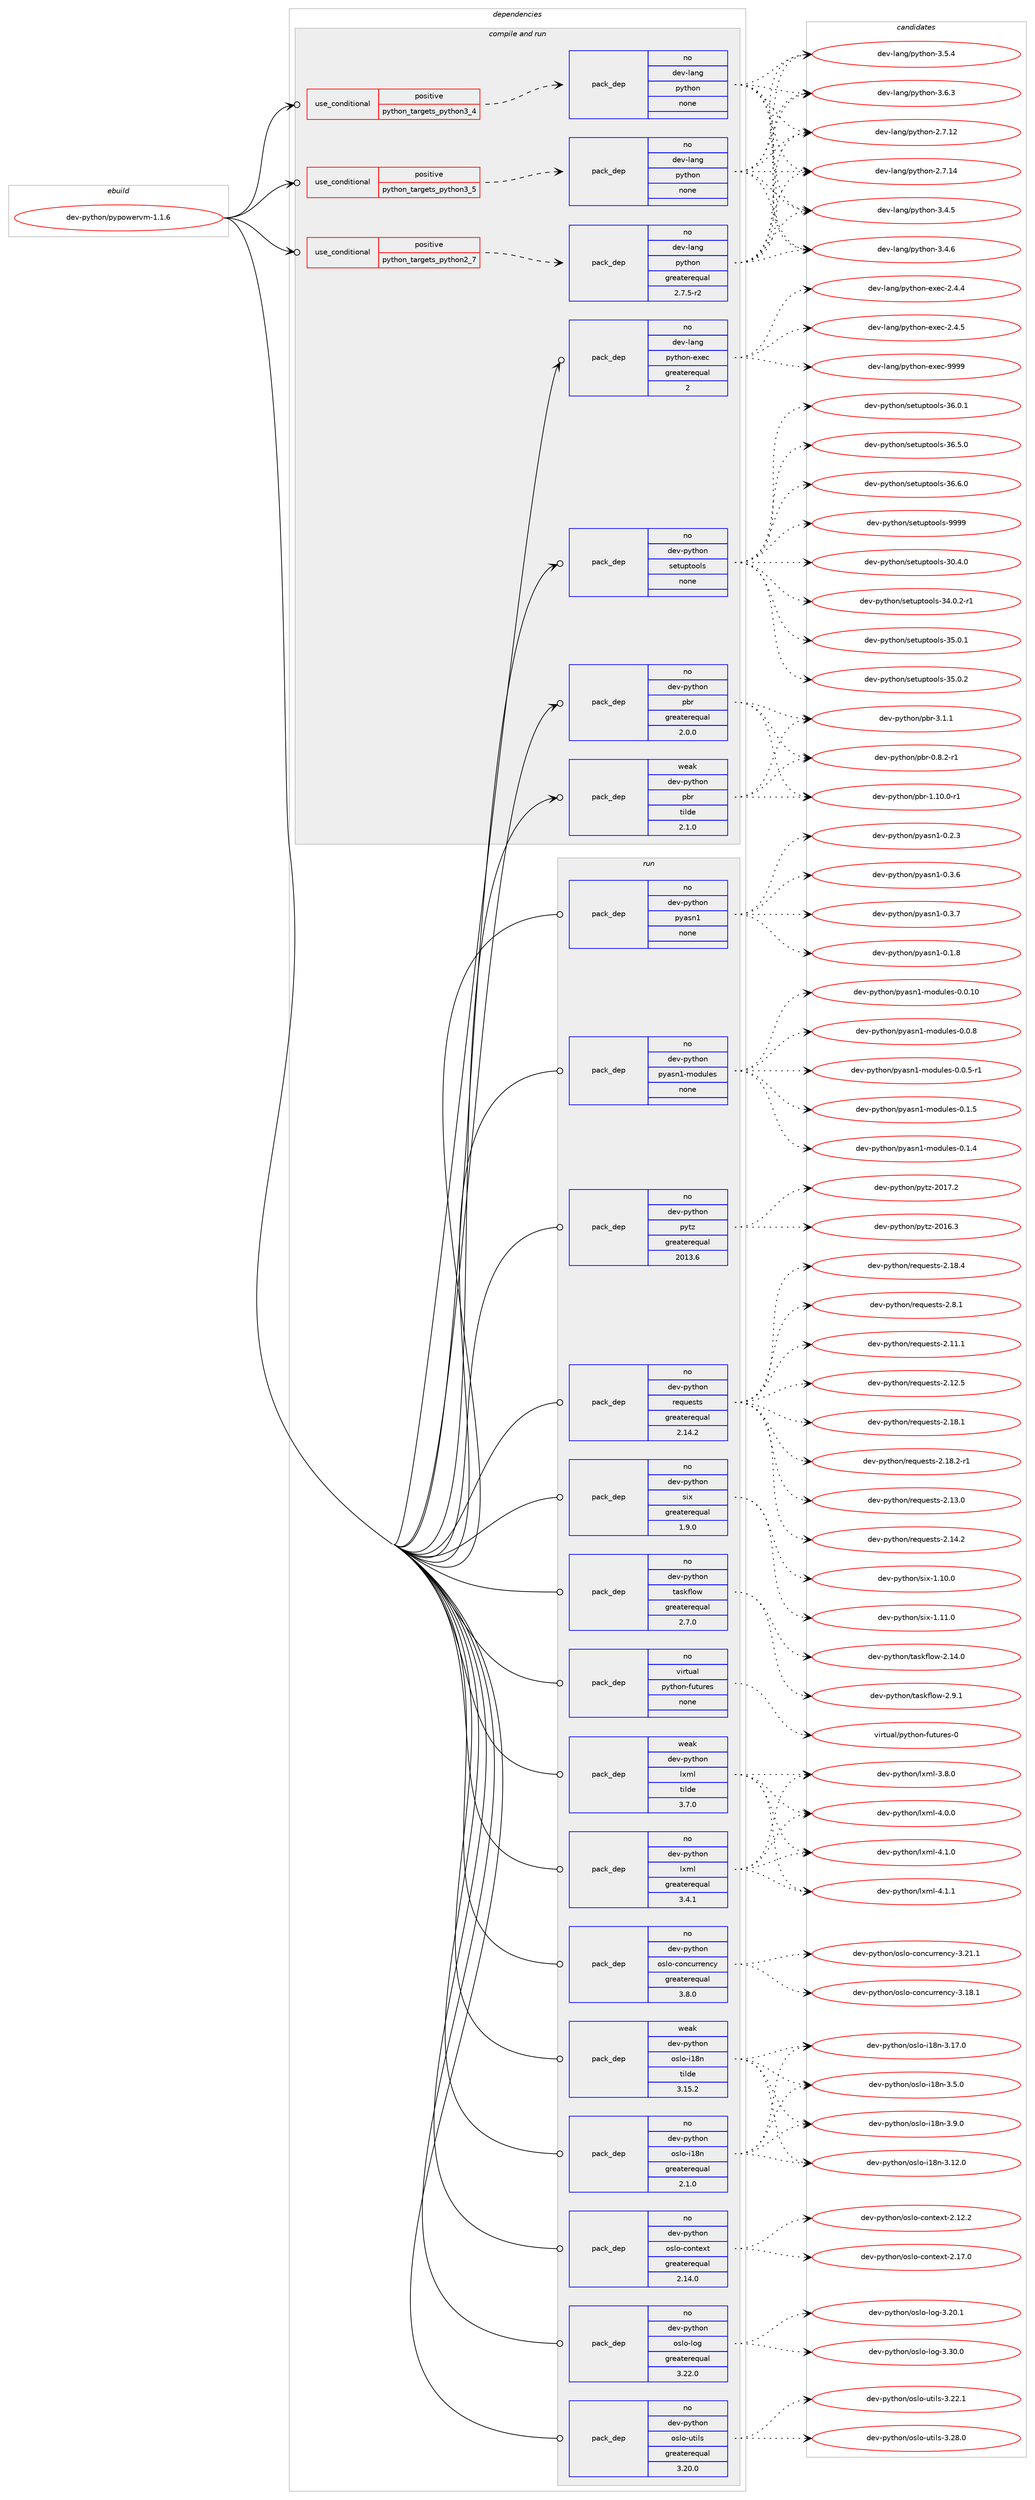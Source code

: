 digraph prolog {

# *************
# Graph options
# *************

newrank=true;
concentrate=true;
compound=true;
graph [rankdir=LR,fontname=Helvetica,fontsize=10,ranksep=1.5];#, ranksep=2.5, nodesep=0.2];
edge  [arrowhead=vee];
node  [fontname=Helvetica,fontsize=10];

# **********
# The ebuild
# **********

subgraph cluster_leftcol {
color=gray;
rank=same;
label=<<i>ebuild</i>>;
id [label="dev-python/pypowervm-1.1.6", color=red, width=4, href="../dev-python/pypowervm-1.1.6.svg"];
}

# ****************
# The dependencies
# ****************

subgraph cluster_midcol {
color=gray;
label=<<i>dependencies</i>>;
subgraph cluster_compile {
fillcolor="#eeeeee";
style=filled;
label=<<i>compile</i>>;
}
subgraph cluster_compileandrun {
fillcolor="#eeeeee";
style=filled;
label=<<i>compile and run</i>>;
subgraph cond39070 {
dependency178305 [label=<<TABLE BORDER="0" CELLBORDER="1" CELLSPACING="0" CELLPADDING="4"><TR><TD ROWSPAN="3" CELLPADDING="10">use_conditional</TD></TR><TR><TD>positive</TD></TR><TR><TD>python_targets_python2_7</TD></TR></TABLE>>, shape=none, color=red];
subgraph pack135315 {
dependency178306 [label=<<TABLE BORDER="0" CELLBORDER="1" CELLSPACING="0" CELLPADDING="4" WIDTH="220"><TR><TD ROWSPAN="6" CELLPADDING="30">pack_dep</TD></TR><TR><TD WIDTH="110">no</TD></TR><TR><TD>dev-lang</TD></TR><TR><TD>python</TD></TR><TR><TD>greaterequal</TD></TR><TR><TD>2.7.5-r2</TD></TR></TABLE>>, shape=none, color=blue];
}
dependency178305:e -> dependency178306:w [weight=20,style="dashed",arrowhead="vee"];
}
id:e -> dependency178305:w [weight=20,style="solid",arrowhead="odotvee"];
subgraph cond39071 {
dependency178307 [label=<<TABLE BORDER="0" CELLBORDER="1" CELLSPACING="0" CELLPADDING="4"><TR><TD ROWSPAN="3" CELLPADDING="10">use_conditional</TD></TR><TR><TD>positive</TD></TR><TR><TD>python_targets_python3_4</TD></TR></TABLE>>, shape=none, color=red];
subgraph pack135316 {
dependency178308 [label=<<TABLE BORDER="0" CELLBORDER="1" CELLSPACING="0" CELLPADDING="4" WIDTH="220"><TR><TD ROWSPAN="6" CELLPADDING="30">pack_dep</TD></TR><TR><TD WIDTH="110">no</TD></TR><TR><TD>dev-lang</TD></TR><TR><TD>python</TD></TR><TR><TD>none</TD></TR><TR><TD></TD></TR></TABLE>>, shape=none, color=blue];
}
dependency178307:e -> dependency178308:w [weight=20,style="dashed",arrowhead="vee"];
}
id:e -> dependency178307:w [weight=20,style="solid",arrowhead="odotvee"];
subgraph cond39072 {
dependency178309 [label=<<TABLE BORDER="0" CELLBORDER="1" CELLSPACING="0" CELLPADDING="4"><TR><TD ROWSPAN="3" CELLPADDING="10">use_conditional</TD></TR><TR><TD>positive</TD></TR><TR><TD>python_targets_python3_5</TD></TR></TABLE>>, shape=none, color=red];
subgraph pack135317 {
dependency178310 [label=<<TABLE BORDER="0" CELLBORDER="1" CELLSPACING="0" CELLPADDING="4" WIDTH="220"><TR><TD ROWSPAN="6" CELLPADDING="30">pack_dep</TD></TR><TR><TD WIDTH="110">no</TD></TR><TR><TD>dev-lang</TD></TR><TR><TD>python</TD></TR><TR><TD>none</TD></TR><TR><TD></TD></TR></TABLE>>, shape=none, color=blue];
}
dependency178309:e -> dependency178310:w [weight=20,style="dashed",arrowhead="vee"];
}
id:e -> dependency178309:w [weight=20,style="solid",arrowhead="odotvee"];
subgraph pack135318 {
dependency178311 [label=<<TABLE BORDER="0" CELLBORDER="1" CELLSPACING="0" CELLPADDING="4" WIDTH="220"><TR><TD ROWSPAN="6" CELLPADDING="30">pack_dep</TD></TR><TR><TD WIDTH="110">no</TD></TR><TR><TD>dev-lang</TD></TR><TR><TD>python-exec</TD></TR><TR><TD>greaterequal</TD></TR><TR><TD>2</TD></TR></TABLE>>, shape=none, color=blue];
}
id:e -> dependency178311:w [weight=20,style="solid",arrowhead="odotvee"];
subgraph pack135319 {
dependency178312 [label=<<TABLE BORDER="0" CELLBORDER="1" CELLSPACING="0" CELLPADDING="4" WIDTH="220"><TR><TD ROWSPAN="6" CELLPADDING="30">pack_dep</TD></TR><TR><TD WIDTH="110">no</TD></TR><TR><TD>dev-python</TD></TR><TR><TD>pbr</TD></TR><TR><TD>greaterequal</TD></TR><TR><TD>2.0.0</TD></TR></TABLE>>, shape=none, color=blue];
}
id:e -> dependency178312:w [weight=20,style="solid",arrowhead="odotvee"];
subgraph pack135320 {
dependency178313 [label=<<TABLE BORDER="0" CELLBORDER="1" CELLSPACING="0" CELLPADDING="4" WIDTH="220"><TR><TD ROWSPAN="6" CELLPADDING="30">pack_dep</TD></TR><TR><TD WIDTH="110">no</TD></TR><TR><TD>dev-python</TD></TR><TR><TD>setuptools</TD></TR><TR><TD>none</TD></TR><TR><TD></TD></TR></TABLE>>, shape=none, color=blue];
}
id:e -> dependency178313:w [weight=20,style="solid",arrowhead="odotvee"];
subgraph pack135321 {
dependency178314 [label=<<TABLE BORDER="0" CELLBORDER="1" CELLSPACING="0" CELLPADDING="4" WIDTH="220"><TR><TD ROWSPAN="6" CELLPADDING="30">pack_dep</TD></TR><TR><TD WIDTH="110">weak</TD></TR><TR><TD>dev-python</TD></TR><TR><TD>pbr</TD></TR><TR><TD>tilde</TD></TR><TR><TD>2.1.0</TD></TR></TABLE>>, shape=none, color=blue];
}
id:e -> dependency178314:w [weight=20,style="solid",arrowhead="odotvee"];
}
subgraph cluster_run {
fillcolor="#eeeeee";
style=filled;
label=<<i>run</i>>;
subgraph pack135322 {
dependency178315 [label=<<TABLE BORDER="0" CELLBORDER="1" CELLSPACING="0" CELLPADDING="4" WIDTH="220"><TR><TD ROWSPAN="6" CELLPADDING="30">pack_dep</TD></TR><TR><TD WIDTH="110">no</TD></TR><TR><TD>dev-python</TD></TR><TR><TD>lxml</TD></TR><TR><TD>greaterequal</TD></TR><TR><TD>3.4.1</TD></TR></TABLE>>, shape=none, color=blue];
}
id:e -> dependency178315:w [weight=20,style="solid",arrowhead="odot"];
subgraph pack135323 {
dependency178316 [label=<<TABLE BORDER="0" CELLBORDER="1" CELLSPACING="0" CELLPADDING="4" WIDTH="220"><TR><TD ROWSPAN="6" CELLPADDING="30">pack_dep</TD></TR><TR><TD WIDTH="110">no</TD></TR><TR><TD>dev-python</TD></TR><TR><TD>oslo-concurrency</TD></TR><TR><TD>greaterequal</TD></TR><TR><TD>3.8.0</TD></TR></TABLE>>, shape=none, color=blue];
}
id:e -> dependency178316:w [weight=20,style="solid",arrowhead="odot"];
subgraph pack135324 {
dependency178317 [label=<<TABLE BORDER="0" CELLBORDER="1" CELLSPACING="0" CELLPADDING="4" WIDTH="220"><TR><TD ROWSPAN="6" CELLPADDING="30">pack_dep</TD></TR><TR><TD WIDTH="110">no</TD></TR><TR><TD>dev-python</TD></TR><TR><TD>oslo-context</TD></TR><TR><TD>greaterequal</TD></TR><TR><TD>2.14.0</TD></TR></TABLE>>, shape=none, color=blue];
}
id:e -> dependency178317:w [weight=20,style="solid",arrowhead="odot"];
subgraph pack135325 {
dependency178318 [label=<<TABLE BORDER="0" CELLBORDER="1" CELLSPACING="0" CELLPADDING="4" WIDTH="220"><TR><TD ROWSPAN="6" CELLPADDING="30">pack_dep</TD></TR><TR><TD WIDTH="110">no</TD></TR><TR><TD>dev-python</TD></TR><TR><TD>oslo-i18n</TD></TR><TR><TD>greaterequal</TD></TR><TR><TD>2.1.0</TD></TR></TABLE>>, shape=none, color=blue];
}
id:e -> dependency178318:w [weight=20,style="solid",arrowhead="odot"];
subgraph pack135326 {
dependency178319 [label=<<TABLE BORDER="0" CELLBORDER="1" CELLSPACING="0" CELLPADDING="4" WIDTH="220"><TR><TD ROWSPAN="6" CELLPADDING="30">pack_dep</TD></TR><TR><TD WIDTH="110">no</TD></TR><TR><TD>dev-python</TD></TR><TR><TD>oslo-log</TD></TR><TR><TD>greaterequal</TD></TR><TR><TD>3.22.0</TD></TR></TABLE>>, shape=none, color=blue];
}
id:e -> dependency178319:w [weight=20,style="solid",arrowhead="odot"];
subgraph pack135327 {
dependency178320 [label=<<TABLE BORDER="0" CELLBORDER="1" CELLSPACING="0" CELLPADDING="4" WIDTH="220"><TR><TD ROWSPAN="6" CELLPADDING="30">pack_dep</TD></TR><TR><TD WIDTH="110">no</TD></TR><TR><TD>dev-python</TD></TR><TR><TD>oslo-utils</TD></TR><TR><TD>greaterequal</TD></TR><TR><TD>3.20.0</TD></TR></TABLE>>, shape=none, color=blue];
}
id:e -> dependency178320:w [weight=20,style="solid",arrowhead="odot"];
subgraph pack135328 {
dependency178321 [label=<<TABLE BORDER="0" CELLBORDER="1" CELLSPACING="0" CELLPADDING="4" WIDTH="220"><TR><TD ROWSPAN="6" CELLPADDING="30">pack_dep</TD></TR><TR><TD WIDTH="110">no</TD></TR><TR><TD>dev-python</TD></TR><TR><TD>pyasn1</TD></TR><TR><TD>none</TD></TR><TR><TD></TD></TR></TABLE>>, shape=none, color=blue];
}
id:e -> dependency178321:w [weight=20,style="solid",arrowhead="odot"];
subgraph pack135329 {
dependency178322 [label=<<TABLE BORDER="0" CELLBORDER="1" CELLSPACING="0" CELLPADDING="4" WIDTH="220"><TR><TD ROWSPAN="6" CELLPADDING="30">pack_dep</TD></TR><TR><TD WIDTH="110">no</TD></TR><TR><TD>dev-python</TD></TR><TR><TD>pyasn1-modules</TD></TR><TR><TD>none</TD></TR><TR><TD></TD></TR></TABLE>>, shape=none, color=blue];
}
id:e -> dependency178322:w [weight=20,style="solid",arrowhead="odot"];
subgraph pack135330 {
dependency178323 [label=<<TABLE BORDER="0" CELLBORDER="1" CELLSPACING="0" CELLPADDING="4" WIDTH="220"><TR><TD ROWSPAN="6" CELLPADDING="30">pack_dep</TD></TR><TR><TD WIDTH="110">no</TD></TR><TR><TD>dev-python</TD></TR><TR><TD>pytz</TD></TR><TR><TD>greaterequal</TD></TR><TR><TD>2013.6</TD></TR></TABLE>>, shape=none, color=blue];
}
id:e -> dependency178323:w [weight=20,style="solid",arrowhead="odot"];
subgraph pack135331 {
dependency178324 [label=<<TABLE BORDER="0" CELLBORDER="1" CELLSPACING="0" CELLPADDING="4" WIDTH="220"><TR><TD ROWSPAN="6" CELLPADDING="30">pack_dep</TD></TR><TR><TD WIDTH="110">no</TD></TR><TR><TD>dev-python</TD></TR><TR><TD>requests</TD></TR><TR><TD>greaterequal</TD></TR><TR><TD>2.14.2</TD></TR></TABLE>>, shape=none, color=blue];
}
id:e -> dependency178324:w [weight=20,style="solid",arrowhead="odot"];
subgraph pack135332 {
dependency178325 [label=<<TABLE BORDER="0" CELLBORDER="1" CELLSPACING="0" CELLPADDING="4" WIDTH="220"><TR><TD ROWSPAN="6" CELLPADDING="30">pack_dep</TD></TR><TR><TD WIDTH="110">no</TD></TR><TR><TD>dev-python</TD></TR><TR><TD>six</TD></TR><TR><TD>greaterequal</TD></TR><TR><TD>1.9.0</TD></TR></TABLE>>, shape=none, color=blue];
}
id:e -> dependency178325:w [weight=20,style="solid",arrowhead="odot"];
subgraph pack135333 {
dependency178326 [label=<<TABLE BORDER="0" CELLBORDER="1" CELLSPACING="0" CELLPADDING="4" WIDTH="220"><TR><TD ROWSPAN="6" CELLPADDING="30">pack_dep</TD></TR><TR><TD WIDTH="110">no</TD></TR><TR><TD>dev-python</TD></TR><TR><TD>taskflow</TD></TR><TR><TD>greaterequal</TD></TR><TR><TD>2.7.0</TD></TR></TABLE>>, shape=none, color=blue];
}
id:e -> dependency178326:w [weight=20,style="solid",arrowhead="odot"];
subgraph pack135334 {
dependency178327 [label=<<TABLE BORDER="0" CELLBORDER="1" CELLSPACING="0" CELLPADDING="4" WIDTH="220"><TR><TD ROWSPAN="6" CELLPADDING="30">pack_dep</TD></TR><TR><TD WIDTH="110">no</TD></TR><TR><TD>virtual</TD></TR><TR><TD>python-futures</TD></TR><TR><TD>none</TD></TR><TR><TD></TD></TR></TABLE>>, shape=none, color=blue];
}
id:e -> dependency178327:w [weight=20,style="solid",arrowhead="odot"];
subgraph pack135335 {
dependency178328 [label=<<TABLE BORDER="0" CELLBORDER="1" CELLSPACING="0" CELLPADDING="4" WIDTH="220"><TR><TD ROWSPAN="6" CELLPADDING="30">pack_dep</TD></TR><TR><TD WIDTH="110">weak</TD></TR><TR><TD>dev-python</TD></TR><TR><TD>lxml</TD></TR><TR><TD>tilde</TD></TR><TR><TD>3.7.0</TD></TR></TABLE>>, shape=none, color=blue];
}
id:e -> dependency178328:w [weight=20,style="solid",arrowhead="odot"];
subgraph pack135336 {
dependency178329 [label=<<TABLE BORDER="0" CELLBORDER="1" CELLSPACING="0" CELLPADDING="4" WIDTH="220"><TR><TD ROWSPAN="6" CELLPADDING="30">pack_dep</TD></TR><TR><TD WIDTH="110">weak</TD></TR><TR><TD>dev-python</TD></TR><TR><TD>oslo-i18n</TD></TR><TR><TD>tilde</TD></TR><TR><TD>3.15.2</TD></TR></TABLE>>, shape=none, color=blue];
}
id:e -> dependency178329:w [weight=20,style="solid",arrowhead="odot"];
}
}

# **************
# The candidates
# **************

subgraph cluster_choices {
rank=same;
color=gray;
label=<<i>candidates</i>>;

subgraph choice135315 {
color=black;
nodesep=1;
choice10010111845108971101034711212111610411111045504655464950 [label="dev-lang/python-2.7.12", color=red, width=4,href="../dev-lang/python-2.7.12.svg"];
choice10010111845108971101034711212111610411111045504655464952 [label="dev-lang/python-2.7.14", color=red, width=4,href="../dev-lang/python-2.7.14.svg"];
choice100101118451089711010347112121116104111110455146524653 [label="dev-lang/python-3.4.5", color=red, width=4,href="../dev-lang/python-3.4.5.svg"];
choice100101118451089711010347112121116104111110455146524654 [label="dev-lang/python-3.4.6", color=red, width=4,href="../dev-lang/python-3.4.6.svg"];
choice100101118451089711010347112121116104111110455146534652 [label="dev-lang/python-3.5.4", color=red, width=4,href="../dev-lang/python-3.5.4.svg"];
choice100101118451089711010347112121116104111110455146544651 [label="dev-lang/python-3.6.3", color=red, width=4,href="../dev-lang/python-3.6.3.svg"];
dependency178306:e -> choice10010111845108971101034711212111610411111045504655464950:w [style=dotted,weight="100"];
dependency178306:e -> choice10010111845108971101034711212111610411111045504655464952:w [style=dotted,weight="100"];
dependency178306:e -> choice100101118451089711010347112121116104111110455146524653:w [style=dotted,weight="100"];
dependency178306:e -> choice100101118451089711010347112121116104111110455146524654:w [style=dotted,weight="100"];
dependency178306:e -> choice100101118451089711010347112121116104111110455146534652:w [style=dotted,weight="100"];
dependency178306:e -> choice100101118451089711010347112121116104111110455146544651:w [style=dotted,weight="100"];
}
subgraph choice135316 {
color=black;
nodesep=1;
choice10010111845108971101034711212111610411111045504655464950 [label="dev-lang/python-2.7.12", color=red, width=4,href="../dev-lang/python-2.7.12.svg"];
choice10010111845108971101034711212111610411111045504655464952 [label="dev-lang/python-2.7.14", color=red, width=4,href="../dev-lang/python-2.7.14.svg"];
choice100101118451089711010347112121116104111110455146524653 [label="dev-lang/python-3.4.5", color=red, width=4,href="../dev-lang/python-3.4.5.svg"];
choice100101118451089711010347112121116104111110455146524654 [label="dev-lang/python-3.4.6", color=red, width=4,href="../dev-lang/python-3.4.6.svg"];
choice100101118451089711010347112121116104111110455146534652 [label="dev-lang/python-3.5.4", color=red, width=4,href="../dev-lang/python-3.5.4.svg"];
choice100101118451089711010347112121116104111110455146544651 [label="dev-lang/python-3.6.3", color=red, width=4,href="../dev-lang/python-3.6.3.svg"];
dependency178308:e -> choice10010111845108971101034711212111610411111045504655464950:w [style=dotted,weight="100"];
dependency178308:e -> choice10010111845108971101034711212111610411111045504655464952:w [style=dotted,weight="100"];
dependency178308:e -> choice100101118451089711010347112121116104111110455146524653:w [style=dotted,weight="100"];
dependency178308:e -> choice100101118451089711010347112121116104111110455146524654:w [style=dotted,weight="100"];
dependency178308:e -> choice100101118451089711010347112121116104111110455146534652:w [style=dotted,weight="100"];
dependency178308:e -> choice100101118451089711010347112121116104111110455146544651:w [style=dotted,weight="100"];
}
subgraph choice135317 {
color=black;
nodesep=1;
choice10010111845108971101034711212111610411111045504655464950 [label="dev-lang/python-2.7.12", color=red, width=4,href="../dev-lang/python-2.7.12.svg"];
choice10010111845108971101034711212111610411111045504655464952 [label="dev-lang/python-2.7.14", color=red, width=4,href="../dev-lang/python-2.7.14.svg"];
choice100101118451089711010347112121116104111110455146524653 [label="dev-lang/python-3.4.5", color=red, width=4,href="../dev-lang/python-3.4.5.svg"];
choice100101118451089711010347112121116104111110455146524654 [label="dev-lang/python-3.4.6", color=red, width=4,href="../dev-lang/python-3.4.6.svg"];
choice100101118451089711010347112121116104111110455146534652 [label="dev-lang/python-3.5.4", color=red, width=4,href="../dev-lang/python-3.5.4.svg"];
choice100101118451089711010347112121116104111110455146544651 [label="dev-lang/python-3.6.3", color=red, width=4,href="../dev-lang/python-3.6.3.svg"];
dependency178310:e -> choice10010111845108971101034711212111610411111045504655464950:w [style=dotted,weight="100"];
dependency178310:e -> choice10010111845108971101034711212111610411111045504655464952:w [style=dotted,weight="100"];
dependency178310:e -> choice100101118451089711010347112121116104111110455146524653:w [style=dotted,weight="100"];
dependency178310:e -> choice100101118451089711010347112121116104111110455146524654:w [style=dotted,weight="100"];
dependency178310:e -> choice100101118451089711010347112121116104111110455146534652:w [style=dotted,weight="100"];
dependency178310:e -> choice100101118451089711010347112121116104111110455146544651:w [style=dotted,weight="100"];
}
subgraph choice135318 {
color=black;
nodesep=1;
choice1001011184510897110103471121211161041111104510112010199455046524652 [label="dev-lang/python-exec-2.4.4", color=red, width=4,href="../dev-lang/python-exec-2.4.4.svg"];
choice1001011184510897110103471121211161041111104510112010199455046524653 [label="dev-lang/python-exec-2.4.5", color=red, width=4,href="../dev-lang/python-exec-2.4.5.svg"];
choice10010111845108971101034711212111610411111045101120101994557575757 [label="dev-lang/python-exec-9999", color=red, width=4,href="../dev-lang/python-exec-9999.svg"];
dependency178311:e -> choice1001011184510897110103471121211161041111104510112010199455046524652:w [style=dotted,weight="100"];
dependency178311:e -> choice1001011184510897110103471121211161041111104510112010199455046524653:w [style=dotted,weight="100"];
dependency178311:e -> choice10010111845108971101034711212111610411111045101120101994557575757:w [style=dotted,weight="100"];
}
subgraph choice135319 {
color=black;
nodesep=1;
choice1001011184511212111610411111047112981144548465646504511449 [label="dev-python/pbr-0.8.2-r1", color=red, width=4,href="../dev-python/pbr-0.8.2-r1.svg"];
choice100101118451121211161041111104711298114454946494846484511449 [label="dev-python/pbr-1.10.0-r1", color=red, width=4,href="../dev-python/pbr-1.10.0-r1.svg"];
choice100101118451121211161041111104711298114455146494649 [label="dev-python/pbr-3.1.1", color=red, width=4,href="../dev-python/pbr-3.1.1.svg"];
dependency178312:e -> choice1001011184511212111610411111047112981144548465646504511449:w [style=dotted,weight="100"];
dependency178312:e -> choice100101118451121211161041111104711298114454946494846484511449:w [style=dotted,weight="100"];
dependency178312:e -> choice100101118451121211161041111104711298114455146494649:w [style=dotted,weight="100"];
}
subgraph choice135320 {
color=black;
nodesep=1;
choice100101118451121211161041111104711510111611711211611111110811545514846524648 [label="dev-python/setuptools-30.4.0", color=red, width=4,href="../dev-python/setuptools-30.4.0.svg"];
choice1001011184511212111610411111047115101116117112116111111108115455152464846504511449 [label="dev-python/setuptools-34.0.2-r1", color=red, width=4,href="../dev-python/setuptools-34.0.2-r1.svg"];
choice100101118451121211161041111104711510111611711211611111110811545515346484649 [label="dev-python/setuptools-35.0.1", color=red, width=4,href="../dev-python/setuptools-35.0.1.svg"];
choice100101118451121211161041111104711510111611711211611111110811545515346484650 [label="dev-python/setuptools-35.0.2", color=red, width=4,href="../dev-python/setuptools-35.0.2.svg"];
choice100101118451121211161041111104711510111611711211611111110811545515446484649 [label="dev-python/setuptools-36.0.1", color=red, width=4,href="../dev-python/setuptools-36.0.1.svg"];
choice100101118451121211161041111104711510111611711211611111110811545515446534648 [label="dev-python/setuptools-36.5.0", color=red, width=4,href="../dev-python/setuptools-36.5.0.svg"];
choice100101118451121211161041111104711510111611711211611111110811545515446544648 [label="dev-python/setuptools-36.6.0", color=red, width=4,href="../dev-python/setuptools-36.6.0.svg"];
choice10010111845112121116104111110471151011161171121161111111081154557575757 [label="dev-python/setuptools-9999", color=red, width=4,href="../dev-python/setuptools-9999.svg"];
dependency178313:e -> choice100101118451121211161041111104711510111611711211611111110811545514846524648:w [style=dotted,weight="100"];
dependency178313:e -> choice1001011184511212111610411111047115101116117112116111111108115455152464846504511449:w [style=dotted,weight="100"];
dependency178313:e -> choice100101118451121211161041111104711510111611711211611111110811545515346484649:w [style=dotted,weight="100"];
dependency178313:e -> choice100101118451121211161041111104711510111611711211611111110811545515346484650:w [style=dotted,weight="100"];
dependency178313:e -> choice100101118451121211161041111104711510111611711211611111110811545515446484649:w [style=dotted,weight="100"];
dependency178313:e -> choice100101118451121211161041111104711510111611711211611111110811545515446534648:w [style=dotted,weight="100"];
dependency178313:e -> choice100101118451121211161041111104711510111611711211611111110811545515446544648:w [style=dotted,weight="100"];
dependency178313:e -> choice10010111845112121116104111110471151011161171121161111111081154557575757:w [style=dotted,weight="100"];
}
subgraph choice135321 {
color=black;
nodesep=1;
choice1001011184511212111610411111047112981144548465646504511449 [label="dev-python/pbr-0.8.2-r1", color=red, width=4,href="../dev-python/pbr-0.8.2-r1.svg"];
choice100101118451121211161041111104711298114454946494846484511449 [label="dev-python/pbr-1.10.0-r1", color=red, width=4,href="../dev-python/pbr-1.10.0-r1.svg"];
choice100101118451121211161041111104711298114455146494649 [label="dev-python/pbr-3.1.1", color=red, width=4,href="../dev-python/pbr-3.1.1.svg"];
dependency178314:e -> choice1001011184511212111610411111047112981144548465646504511449:w [style=dotted,weight="100"];
dependency178314:e -> choice100101118451121211161041111104711298114454946494846484511449:w [style=dotted,weight="100"];
dependency178314:e -> choice100101118451121211161041111104711298114455146494649:w [style=dotted,weight="100"];
}
subgraph choice135322 {
color=black;
nodesep=1;
choice1001011184511212111610411111047108120109108455146564648 [label="dev-python/lxml-3.8.0", color=red, width=4,href="../dev-python/lxml-3.8.0.svg"];
choice1001011184511212111610411111047108120109108455246484648 [label="dev-python/lxml-4.0.0", color=red, width=4,href="../dev-python/lxml-4.0.0.svg"];
choice1001011184511212111610411111047108120109108455246494648 [label="dev-python/lxml-4.1.0", color=red, width=4,href="../dev-python/lxml-4.1.0.svg"];
choice1001011184511212111610411111047108120109108455246494649 [label="dev-python/lxml-4.1.1", color=red, width=4,href="../dev-python/lxml-4.1.1.svg"];
dependency178315:e -> choice1001011184511212111610411111047108120109108455146564648:w [style=dotted,weight="100"];
dependency178315:e -> choice1001011184511212111610411111047108120109108455246484648:w [style=dotted,weight="100"];
dependency178315:e -> choice1001011184511212111610411111047108120109108455246494648:w [style=dotted,weight="100"];
dependency178315:e -> choice1001011184511212111610411111047108120109108455246494649:w [style=dotted,weight="100"];
}
subgraph choice135323 {
color=black;
nodesep=1;
choice10010111845112121116104111110471111151081114599111110991171141141011109912145514649564649 [label="dev-python/oslo-concurrency-3.18.1", color=red, width=4,href="../dev-python/oslo-concurrency-3.18.1.svg"];
choice10010111845112121116104111110471111151081114599111110991171141141011109912145514650494649 [label="dev-python/oslo-concurrency-3.21.1", color=red, width=4,href="../dev-python/oslo-concurrency-3.21.1.svg"];
dependency178316:e -> choice10010111845112121116104111110471111151081114599111110991171141141011109912145514649564649:w [style=dotted,weight="100"];
dependency178316:e -> choice10010111845112121116104111110471111151081114599111110991171141141011109912145514650494649:w [style=dotted,weight="100"];
}
subgraph choice135324 {
color=black;
nodesep=1;
choice1001011184511212111610411111047111115108111459911111011610112011645504649504650 [label="dev-python/oslo-context-2.12.2", color=red, width=4,href="../dev-python/oslo-context-2.12.2.svg"];
choice1001011184511212111610411111047111115108111459911111011610112011645504649554648 [label="dev-python/oslo-context-2.17.0", color=red, width=4,href="../dev-python/oslo-context-2.17.0.svg"];
dependency178317:e -> choice1001011184511212111610411111047111115108111459911111011610112011645504649504650:w [style=dotted,weight="100"];
dependency178317:e -> choice1001011184511212111610411111047111115108111459911111011610112011645504649554648:w [style=dotted,weight="100"];
}
subgraph choice135325 {
color=black;
nodesep=1;
choice100101118451121211161041111104711111510811145105495611045514649504648 [label="dev-python/oslo-i18n-3.12.0", color=red, width=4,href="../dev-python/oslo-i18n-3.12.0.svg"];
choice100101118451121211161041111104711111510811145105495611045514649554648 [label="dev-python/oslo-i18n-3.17.0", color=red, width=4,href="../dev-python/oslo-i18n-3.17.0.svg"];
choice1001011184511212111610411111047111115108111451054956110455146534648 [label="dev-python/oslo-i18n-3.5.0", color=red, width=4,href="../dev-python/oslo-i18n-3.5.0.svg"];
choice1001011184511212111610411111047111115108111451054956110455146574648 [label="dev-python/oslo-i18n-3.9.0", color=red, width=4,href="../dev-python/oslo-i18n-3.9.0.svg"];
dependency178318:e -> choice100101118451121211161041111104711111510811145105495611045514649504648:w [style=dotted,weight="100"];
dependency178318:e -> choice100101118451121211161041111104711111510811145105495611045514649554648:w [style=dotted,weight="100"];
dependency178318:e -> choice1001011184511212111610411111047111115108111451054956110455146534648:w [style=dotted,weight="100"];
dependency178318:e -> choice1001011184511212111610411111047111115108111451054956110455146574648:w [style=dotted,weight="100"];
}
subgraph choice135326 {
color=black;
nodesep=1;
choice10010111845112121116104111110471111151081114510811110345514650484649 [label="dev-python/oslo-log-3.20.1", color=red, width=4,href="../dev-python/oslo-log-3.20.1.svg"];
choice10010111845112121116104111110471111151081114510811110345514651484648 [label="dev-python/oslo-log-3.30.0", color=red, width=4,href="../dev-python/oslo-log-3.30.0.svg"];
dependency178319:e -> choice10010111845112121116104111110471111151081114510811110345514650484649:w [style=dotted,weight="100"];
dependency178319:e -> choice10010111845112121116104111110471111151081114510811110345514651484648:w [style=dotted,weight="100"];
}
subgraph choice135327 {
color=black;
nodesep=1;
choice10010111845112121116104111110471111151081114511711610510811545514650504649 [label="dev-python/oslo-utils-3.22.1", color=red, width=4,href="../dev-python/oslo-utils-3.22.1.svg"];
choice10010111845112121116104111110471111151081114511711610510811545514650564648 [label="dev-python/oslo-utils-3.28.0", color=red, width=4,href="../dev-python/oslo-utils-3.28.0.svg"];
dependency178320:e -> choice10010111845112121116104111110471111151081114511711610510811545514650504649:w [style=dotted,weight="100"];
dependency178320:e -> choice10010111845112121116104111110471111151081114511711610510811545514650564648:w [style=dotted,weight="100"];
}
subgraph choice135328 {
color=black;
nodesep=1;
choice10010111845112121116104111110471121219711511049454846494656 [label="dev-python/pyasn1-0.1.8", color=red, width=4,href="../dev-python/pyasn1-0.1.8.svg"];
choice10010111845112121116104111110471121219711511049454846504651 [label="dev-python/pyasn1-0.2.3", color=red, width=4,href="../dev-python/pyasn1-0.2.3.svg"];
choice10010111845112121116104111110471121219711511049454846514654 [label="dev-python/pyasn1-0.3.6", color=red, width=4,href="../dev-python/pyasn1-0.3.6.svg"];
choice10010111845112121116104111110471121219711511049454846514655 [label="dev-python/pyasn1-0.3.7", color=red, width=4,href="../dev-python/pyasn1-0.3.7.svg"];
dependency178321:e -> choice10010111845112121116104111110471121219711511049454846494656:w [style=dotted,weight="100"];
dependency178321:e -> choice10010111845112121116104111110471121219711511049454846504651:w [style=dotted,weight="100"];
dependency178321:e -> choice10010111845112121116104111110471121219711511049454846514654:w [style=dotted,weight="100"];
dependency178321:e -> choice10010111845112121116104111110471121219711511049454846514655:w [style=dotted,weight="100"];
}
subgraph choice135329 {
color=black;
nodesep=1;
choice100101118451121211161041111104711212197115110494510911110011710810111545484648464948 [label="dev-python/pyasn1-modules-0.0.10", color=red, width=4,href="../dev-python/pyasn1-modules-0.0.10.svg"];
choice10010111845112121116104111110471121219711511049451091111001171081011154548464846534511449 [label="dev-python/pyasn1-modules-0.0.5-r1", color=red, width=4,href="../dev-python/pyasn1-modules-0.0.5-r1.svg"];
choice1001011184511212111610411111047112121971151104945109111100117108101115454846484656 [label="dev-python/pyasn1-modules-0.0.8", color=red, width=4,href="../dev-python/pyasn1-modules-0.0.8.svg"];
choice1001011184511212111610411111047112121971151104945109111100117108101115454846494652 [label="dev-python/pyasn1-modules-0.1.4", color=red, width=4,href="../dev-python/pyasn1-modules-0.1.4.svg"];
choice1001011184511212111610411111047112121971151104945109111100117108101115454846494653 [label="dev-python/pyasn1-modules-0.1.5", color=red, width=4,href="../dev-python/pyasn1-modules-0.1.5.svg"];
dependency178322:e -> choice100101118451121211161041111104711212197115110494510911110011710810111545484648464948:w [style=dotted,weight="100"];
dependency178322:e -> choice10010111845112121116104111110471121219711511049451091111001171081011154548464846534511449:w [style=dotted,weight="100"];
dependency178322:e -> choice1001011184511212111610411111047112121971151104945109111100117108101115454846484656:w [style=dotted,weight="100"];
dependency178322:e -> choice1001011184511212111610411111047112121971151104945109111100117108101115454846494652:w [style=dotted,weight="100"];
dependency178322:e -> choice1001011184511212111610411111047112121971151104945109111100117108101115454846494653:w [style=dotted,weight="100"];
}
subgraph choice135330 {
color=black;
nodesep=1;
choice100101118451121211161041111104711212111612245504849544651 [label="dev-python/pytz-2016.3", color=red, width=4,href="../dev-python/pytz-2016.3.svg"];
choice100101118451121211161041111104711212111612245504849554650 [label="dev-python/pytz-2017.2", color=red, width=4,href="../dev-python/pytz-2017.2.svg"];
dependency178323:e -> choice100101118451121211161041111104711212111612245504849544651:w [style=dotted,weight="100"];
dependency178323:e -> choice100101118451121211161041111104711212111612245504849554650:w [style=dotted,weight="100"];
}
subgraph choice135331 {
color=black;
nodesep=1;
choice100101118451121211161041111104711410111311710111511611545504649494649 [label="dev-python/requests-2.11.1", color=red, width=4,href="../dev-python/requests-2.11.1.svg"];
choice100101118451121211161041111104711410111311710111511611545504649504653 [label="dev-python/requests-2.12.5", color=red, width=4,href="../dev-python/requests-2.12.5.svg"];
choice100101118451121211161041111104711410111311710111511611545504649514648 [label="dev-python/requests-2.13.0", color=red, width=4,href="../dev-python/requests-2.13.0.svg"];
choice100101118451121211161041111104711410111311710111511611545504649524650 [label="dev-python/requests-2.14.2", color=red, width=4,href="../dev-python/requests-2.14.2.svg"];
choice100101118451121211161041111104711410111311710111511611545504649564649 [label="dev-python/requests-2.18.1", color=red, width=4,href="../dev-python/requests-2.18.1.svg"];
choice1001011184511212111610411111047114101113117101115116115455046495646504511449 [label="dev-python/requests-2.18.2-r1", color=red, width=4,href="../dev-python/requests-2.18.2-r1.svg"];
choice100101118451121211161041111104711410111311710111511611545504649564652 [label="dev-python/requests-2.18.4", color=red, width=4,href="../dev-python/requests-2.18.4.svg"];
choice1001011184511212111610411111047114101113117101115116115455046564649 [label="dev-python/requests-2.8.1", color=red, width=4,href="../dev-python/requests-2.8.1.svg"];
dependency178324:e -> choice100101118451121211161041111104711410111311710111511611545504649494649:w [style=dotted,weight="100"];
dependency178324:e -> choice100101118451121211161041111104711410111311710111511611545504649504653:w [style=dotted,weight="100"];
dependency178324:e -> choice100101118451121211161041111104711410111311710111511611545504649514648:w [style=dotted,weight="100"];
dependency178324:e -> choice100101118451121211161041111104711410111311710111511611545504649524650:w [style=dotted,weight="100"];
dependency178324:e -> choice100101118451121211161041111104711410111311710111511611545504649564649:w [style=dotted,weight="100"];
dependency178324:e -> choice1001011184511212111610411111047114101113117101115116115455046495646504511449:w [style=dotted,weight="100"];
dependency178324:e -> choice100101118451121211161041111104711410111311710111511611545504649564652:w [style=dotted,weight="100"];
dependency178324:e -> choice1001011184511212111610411111047114101113117101115116115455046564649:w [style=dotted,weight="100"];
}
subgraph choice135332 {
color=black;
nodesep=1;
choice100101118451121211161041111104711510512045494649484648 [label="dev-python/six-1.10.0", color=red, width=4,href="../dev-python/six-1.10.0.svg"];
choice100101118451121211161041111104711510512045494649494648 [label="dev-python/six-1.11.0", color=red, width=4,href="../dev-python/six-1.11.0.svg"];
dependency178325:e -> choice100101118451121211161041111104711510512045494649484648:w [style=dotted,weight="100"];
dependency178325:e -> choice100101118451121211161041111104711510512045494649494648:w [style=dotted,weight="100"];
}
subgraph choice135333 {
color=black;
nodesep=1;
choice10010111845112121116104111110471169711510710210811111945504649524648 [label="dev-python/taskflow-2.14.0", color=red, width=4,href="../dev-python/taskflow-2.14.0.svg"];
choice100101118451121211161041111104711697115107102108111119455046574649 [label="dev-python/taskflow-2.9.1", color=red, width=4,href="../dev-python/taskflow-2.9.1.svg"];
dependency178326:e -> choice10010111845112121116104111110471169711510710210811111945504649524648:w [style=dotted,weight="100"];
dependency178326:e -> choice100101118451121211161041111104711697115107102108111119455046574649:w [style=dotted,weight="100"];
}
subgraph choice135334 {
color=black;
nodesep=1;
choice1181051141161179710847112121116104111110451021171161171141011154548 [label="virtual/python-futures-0", color=red, width=4,href="../virtual/python-futures-0.svg"];
dependency178327:e -> choice1181051141161179710847112121116104111110451021171161171141011154548:w [style=dotted,weight="100"];
}
subgraph choice135335 {
color=black;
nodesep=1;
choice1001011184511212111610411111047108120109108455146564648 [label="dev-python/lxml-3.8.0", color=red, width=4,href="../dev-python/lxml-3.8.0.svg"];
choice1001011184511212111610411111047108120109108455246484648 [label="dev-python/lxml-4.0.0", color=red, width=4,href="../dev-python/lxml-4.0.0.svg"];
choice1001011184511212111610411111047108120109108455246494648 [label="dev-python/lxml-4.1.0", color=red, width=4,href="../dev-python/lxml-4.1.0.svg"];
choice1001011184511212111610411111047108120109108455246494649 [label="dev-python/lxml-4.1.1", color=red, width=4,href="../dev-python/lxml-4.1.1.svg"];
dependency178328:e -> choice1001011184511212111610411111047108120109108455146564648:w [style=dotted,weight="100"];
dependency178328:e -> choice1001011184511212111610411111047108120109108455246484648:w [style=dotted,weight="100"];
dependency178328:e -> choice1001011184511212111610411111047108120109108455246494648:w [style=dotted,weight="100"];
dependency178328:e -> choice1001011184511212111610411111047108120109108455246494649:w [style=dotted,weight="100"];
}
subgraph choice135336 {
color=black;
nodesep=1;
choice100101118451121211161041111104711111510811145105495611045514649504648 [label="dev-python/oslo-i18n-3.12.0", color=red, width=4,href="../dev-python/oslo-i18n-3.12.0.svg"];
choice100101118451121211161041111104711111510811145105495611045514649554648 [label="dev-python/oslo-i18n-3.17.0", color=red, width=4,href="../dev-python/oslo-i18n-3.17.0.svg"];
choice1001011184511212111610411111047111115108111451054956110455146534648 [label="dev-python/oslo-i18n-3.5.0", color=red, width=4,href="../dev-python/oslo-i18n-3.5.0.svg"];
choice1001011184511212111610411111047111115108111451054956110455146574648 [label="dev-python/oslo-i18n-3.9.0", color=red, width=4,href="../dev-python/oslo-i18n-3.9.0.svg"];
dependency178329:e -> choice100101118451121211161041111104711111510811145105495611045514649504648:w [style=dotted,weight="100"];
dependency178329:e -> choice100101118451121211161041111104711111510811145105495611045514649554648:w [style=dotted,weight="100"];
dependency178329:e -> choice1001011184511212111610411111047111115108111451054956110455146534648:w [style=dotted,weight="100"];
dependency178329:e -> choice1001011184511212111610411111047111115108111451054956110455146574648:w [style=dotted,weight="100"];
}
}

}
